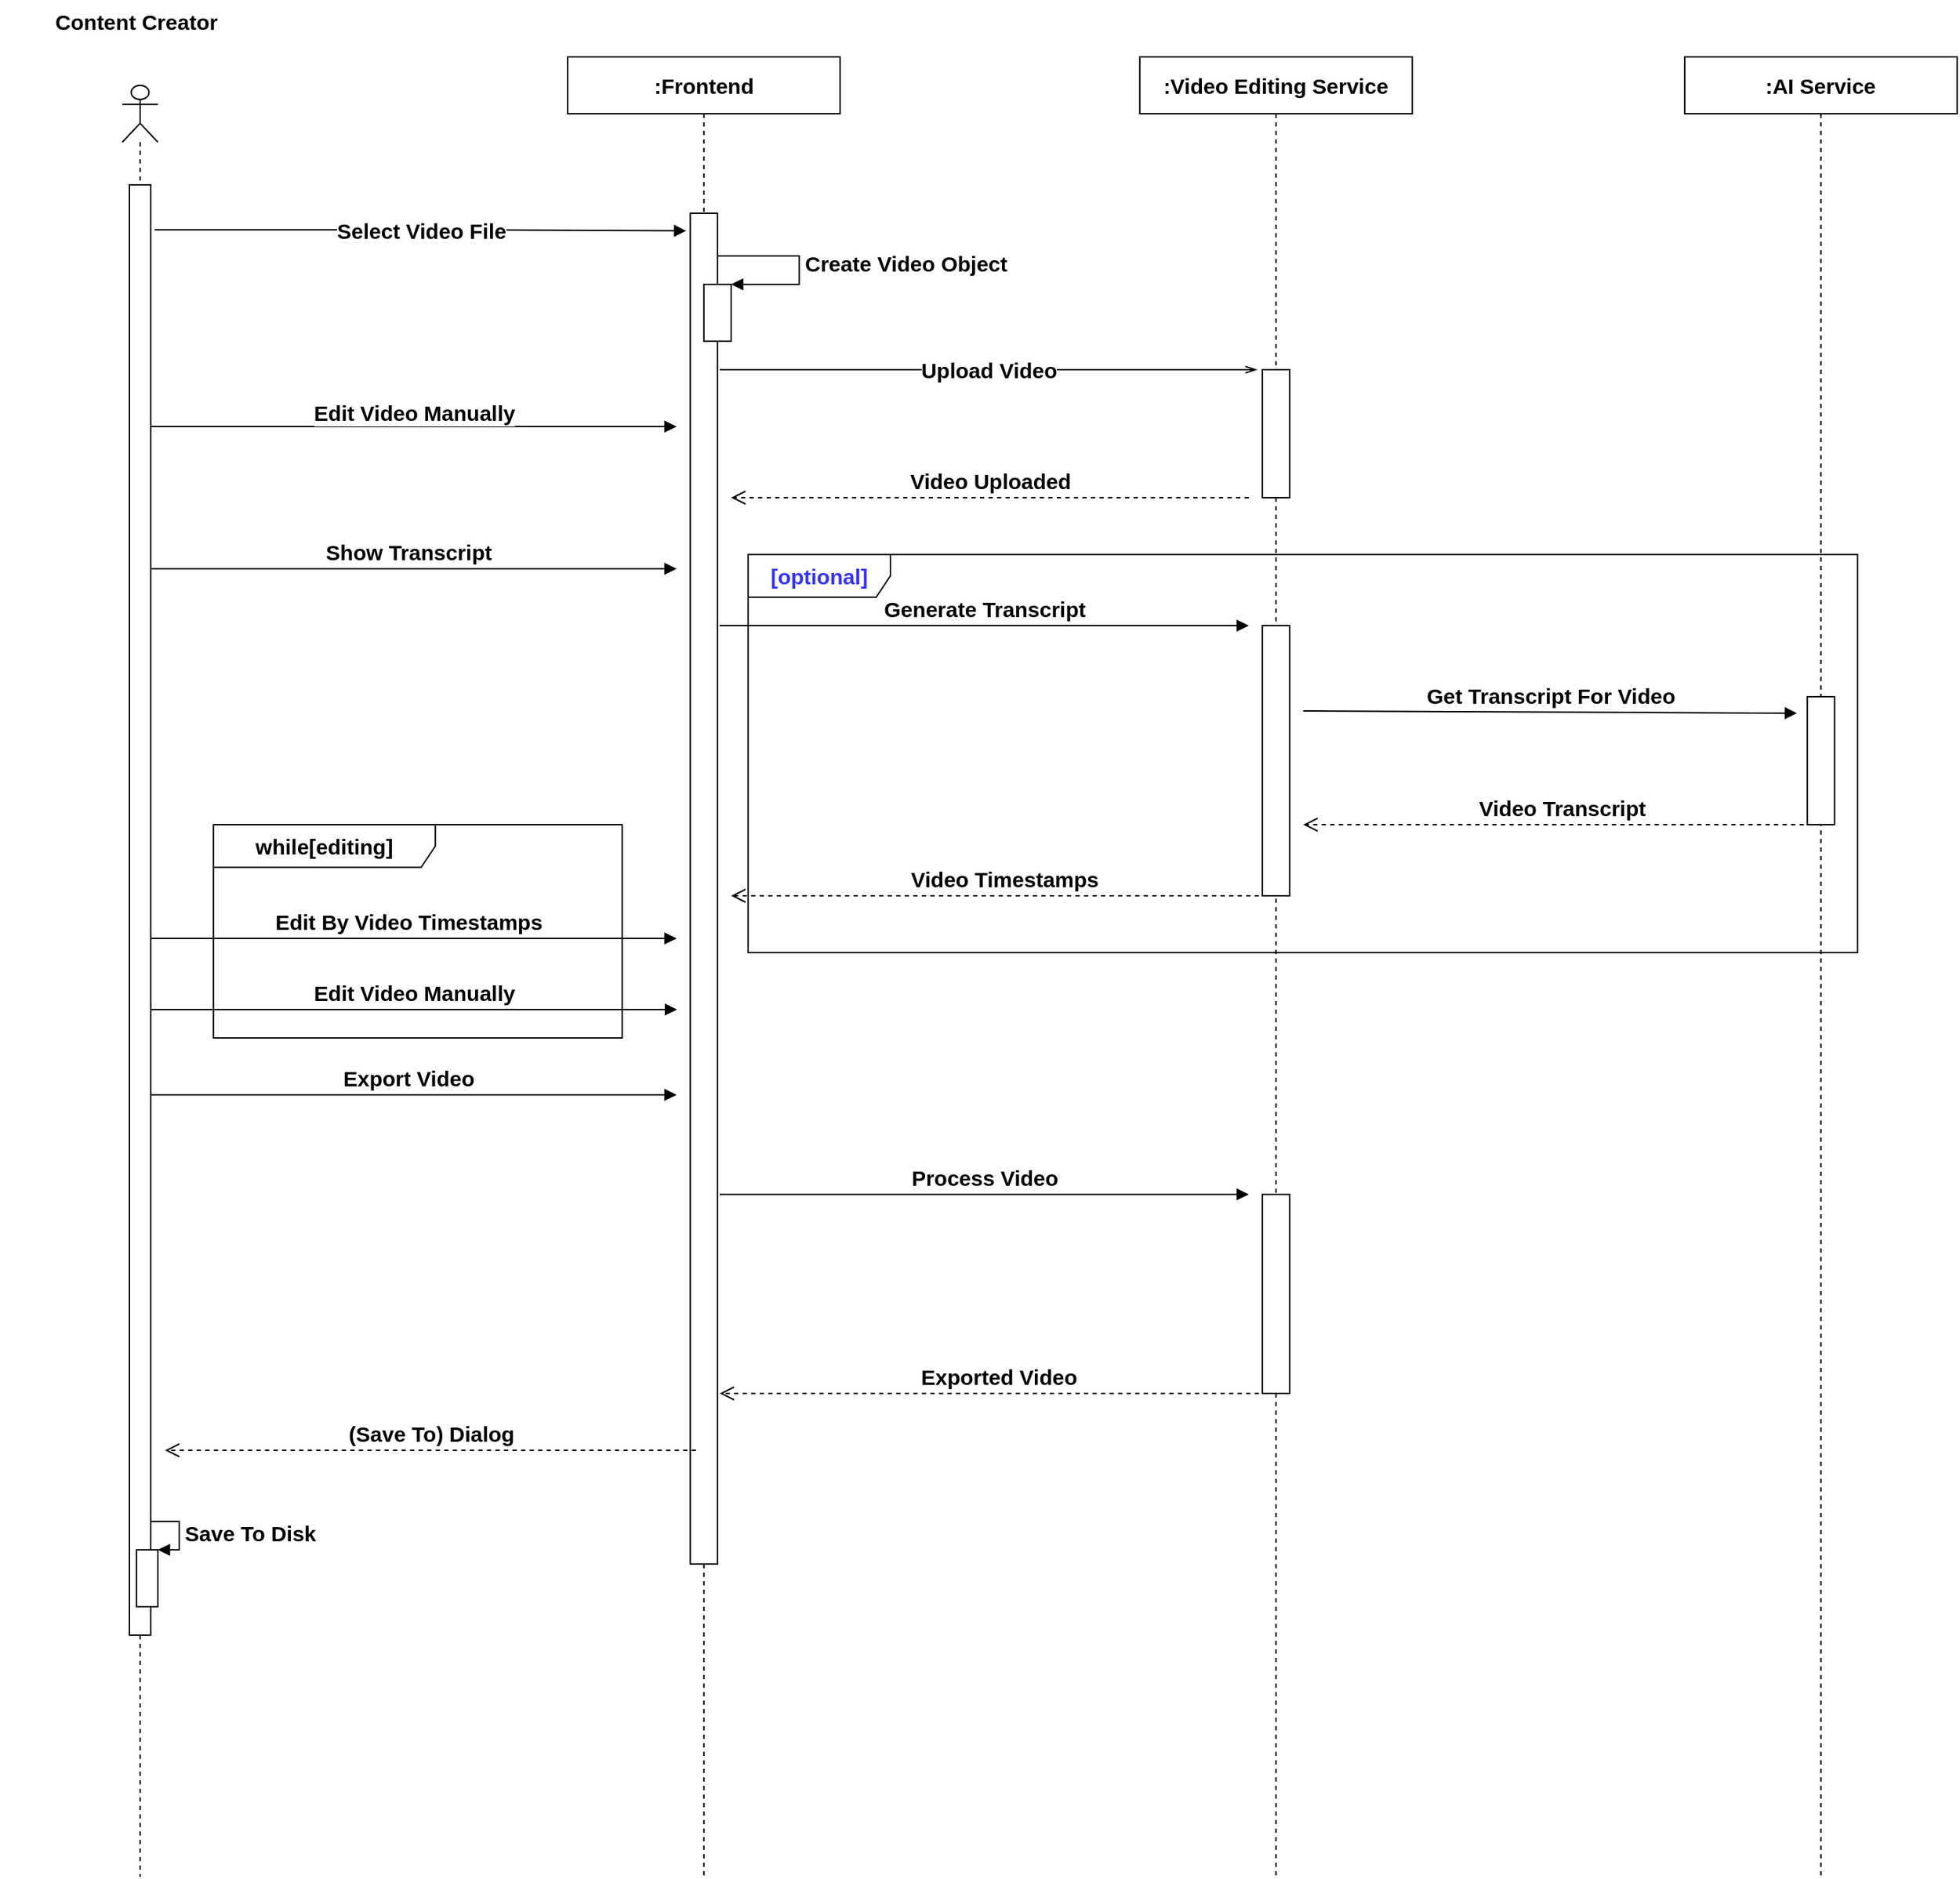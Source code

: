 <mxfile version="20.3.0" type="device"><diagram id="kgpKYQtTHZ0yAKxKKP6v" name="Page-1"><mxGraphModel dx="1730" dy="1068" grid="1" gridSize="10" guides="1" tooltips="1" connect="1" arrows="1" fold="1" page="1" pageScale="1" pageWidth="850" pageHeight="1100" math="0" shadow="0"><root><mxCell id="0"/><mxCell id="1" parent="0"/><mxCell id="FUyVQp9S52fzRCHNWJQw-3" value="Content Creator" style="text;html=1;strokeColor=none;fillColor=none;align=center;verticalAlign=middle;whiteSpace=wrap;rounded=0;fontSize=15;fontStyle=1" parent="1" vertex="1"><mxGeometry x="54.23" y="40" width="191.549" height="30" as="geometry"/></mxCell><mxCell id="FUyVQp9S52fzRCHNWJQw-5" value=":Frontend" style="shape=umlLifeline;perimeter=lifelinePerimeter;whiteSpace=wrap;html=1;container=1;collapsible=0;recursiveResize=0;outlineConnect=0;fontSize=15;fontStyle=1" parent="1" vertex="1"><mxGeometry x="453.1" y="80" width="191.55" height="1280" as="geometry"/></mxCell><mxCell id="FUyVQp9S52fzRCHNWJQw-9" value="" style="html=1;points=[];perimeter=orthogonalPerimeter;fontSize=15;fontStyle=1" parent="FUyVQp9S52fzRCHNWJQw-5" vertex="1"><mxGeometry x="86.2" y="110" width="19.15" height="950" as="geometry"/></mxCell><mxCell id="FUyVQp9S52fzRCHNWJQw-14" value="Upload Video" style="edgeStyle=elbowEdgeStyle;fontSize=15;html=1;endArrow=openThin;endFill=0;rounded=0;fontStyle=1" parent="FUyVQp9S52fzRCHNWJQw-5" edge="1"><mxGeometry width="160" relative="1" as="geometry"><mxPoint x="106.901" y="220" as="sourcePoint"/><mxPoint x="484.62" y="220" as="targetPoint"/><Array as="points"><mxPoint x="321.803" y="220"/></Array></mxGeometry></mxCell><mxCell id="FUyVQp9S52fzRCHNWJQw-17" value="" style="html=1;points=[];perimeter=orthogonalPerimeter;fontSize=15;fontStyle=1" parent="FUyVQp9S52fzRCHNWJQw-5" vertex="1"><mxGeometry x="95.775" y="160" width="19.155" height="40" as="geometry"/></mxCell><mxCell id="FUyVQp9S52fzRCHNWJQw-18" value="Create Video Object" style="edgeStyle=orthogonalEdgeStyle;html=1;align=left;spacingLeft=2;endArrow=block;rounded=0;entryX=1;entryY=0;fontSize=15;fontStyle=1" parent="FUyVQp9S52fzRCHNWJQw-5" target="FUyVQp9S52fzRCHNWJQw-17" edge="1"><mxGeometry relative="1" as="geometry"><mxPoint x="105.352" y="140" as="sourcePoint"/><Array as="points"><mxPoint x="162.817" y="140"/></Array></mxGeometry></mxCell><mxCell id="FUyVQp9S52fzRCHNWJQw-23" value="Generate Transcript" style="html=1;verticalAlign=bottom;endArrow=block;rounded=0;fontSize=15;fontStyle=1" parent="FUyVQp9S52fzRCHNWJQw-5" edge="1"><mxGeometry width="80" relative="1" as="geometry"><mxPoint x="106.901" y="400" as="sourcePoint"/><mxPoint x="478.873" y="400" as="targetPoint"/></mxGeometry></mxCell><mxCell id="FUyVQp9S52fzRCHNWJQw-39" value="Process Video" style="html=1;verticalAlign=bottom;endArrow=block;rounded=0;fontSize=15;fontStyle=1" parent="FUyVQp9S52fzRCHNWJQw-5" edge="1"><mxGeometry width="80" relative="1" as="geometry"><mxPoint x="106.901" y="800" as="sourcePoint"/><mxPoint x="478.873" y="800" as="targetPoint"/></mxGeometry></mxCell><mxCell id="FUyVQp9S52fzRCHNWJQw-8" value="Select Video File" style="edgeStyle=elbowEdgeStyle;fontSize=15;html=1;endArrow=block;endFill=1;rounded=0;exitX=1.181;exitY=0.031;exitDx=0;exitDy=0;exitPerimeter=0;entryX=-0.15;entryY=0.013;entryDx=0;entryDy=0;entryPerimeter=0;fontStyle=1" parent="1" source="FUyVQp9S52fzRCHNWJQw-46" target="FUyVQp9S52fzRCHNWJQw-9" edge="1"><mxGeometry width="160" relative="1" as="geometry"><mxPoint x="175.352" y="170" as="sourcePoint"/><mxPoint x="529.718" y="170" as="targetPoint"/><Array as="points"><mxPoint x="386.056" y="170"/></Array></mxGeometry></mxCell><mxCell id="FUyVQp9S52fzRCHNWJQw-12" value=":Video Editing Service" style="shape=umlLifeline;perimeter=lifelinePerimeter;whiteSpace=wrap;html=1;container=1;collapsible=0;recursiveResize=0;outlineConnect=0;fontSize=15;fontStyle=1" parent="1" vertex="1"><mxGeometry x="855.35" y="80" width="191.55" height="1280" as="geometry"/></mxCell><mxCell id="FUyVQp9S52fzRCHNWJQw-13" value="" style="html=1;points=[];perimeter=orthogonalPerimeter;fontSize=15;fontStyle=1" parent="FUyVQp9S52fzRCHNWJQw-12" vertex="1"><mxGeometry x="86.197" y="220" width="19.155" height="90" as="geometry"/></mxCell><mxCell id="FUyVQp9S52fzRCHNWJQw-22" value="" style="html=1;points=[];perimeter=orthogonalPerimeter;fontSize=15;fontStyle=1" parent="FUyVQp9S52fzRCHNWJQw-12" vertex="1"><mxGeometry x="86.197" y="400" width="19.155" height="190" as="geometry"/></mxCell><mxCell id="FUyVQp9S52fzRCHNWJQw-27" value="Get Transcript For Video" style="html=1;verticalAlign=bottom;endArrow=block;rounded=0;entryX=-0.38;entryY=0.129;entryDx=0;entryDy=0;entryPerimeter=0;fontSize=15;fontStyle=1" parent="FUyVQp9S52fzRCHNWJQw-12" target="FUyVQp9S52fzRCHNWJQw-26" edge="1"><mxGeometry width="80" relative="1" as="geometry"><mxPoint x="114.93" y="460" as="sourcePoint"/><mxPoint x="249.014" y="460" as="targetPoint"/></mxGeometry></mxCell><mxCell id="FUyVQp9S52fzRCHNWJQw-38" value="" style="html=1;points=[];perimeter=orthogonalPerimeter;fontSize=15;fontStyle=1" parent="FUyVQp9S52fzRCHNWJQw-12" vertex="1"><mxGeometry x="86.197" y="800" width="19.155" height="140" as="geometry"/></mxCell><mxCell id="FUyVQp9S52fzRCHNWJQw-19" value="Edit Video Manually" style="edgeStyle=elbowEdgeStyle;fontSize=15;html=1;endArrow=block;endFill=1;rounded=0;fontStyle=1" parent="1" edge="1"><mxGeometry y="10" width="160" relative="1" as="geometry"><mxPoint x="160" y="340" as="sourcePoint"/><mxPoint x="529.718" y="340" as="targetPoint"/><mxPoint as="offset"/></mxGeometry></mxCell><mxCell id="FUyVQp9S52fzRCHNWJQw-20" value="Video Uploaded" style="html=1;verticalAlign=bottom;endArrow=open;dashed=1;endSize=8;rounded=0;fontSize=15;fontStyle=1" parent="1" edge="1"><mxGeometry relative="1" as="geometry"><mxPoint x="931.972" y="390" as="sourcePoint"/><mxPoint x="568.028" y="390" as="targetPoint"/></mxGeometry></mxCell><mxCell id="FUyVQp9S52fzRCHNWJQw-21" value="Show Transcript" style="html=1;verticalAlign=bottom;endArrow=block;rounded=0;fontSize=15;fontStyle=1" parent="1" source="FUyVQp9S52fzRCHNWJQw-44" edge="1"><mxGeometry width="80" relative="1" as="geometry"><mxPoint x="184.93" y="440" as="sourcePoint"/><mxPoint x="529.718" y="440" as="targetPoint"/></mxGeometry></mxCell><mxCell id="FUyVQp9S52fzRCHNWJQw-24" value=":AI Service" style="shape=umlLifeline;perimeter=lifelinePerimeter;whiteSpace=wrap;html=1;container=1;collapsible=0;recursiveResize=0;outlineConnect=0;fontSize=15;fontStyle=1" parent="1" vertex="1"><mxGeometry x="1238.45" y="80" width="191.55" height="1280" as="geometry"/></mxCell><mxCell id="FUyVQp9S52fzRCHNWJQw-26" value="" style="html=1;points=[];perimeter=orthogonalPerimeter;fontSize=15;fontStyle=1" parent="FUyVQp9S52fzRCHNWJQw-24" vertex="1"><mxGeometry x="86.197" y="450" width="19.155" height="90" as="geometry"/></mxCell><mxCell id="FUyVQp9S52fzRCHNWJQw-28" value="Video Transcript" style="html=1;verticalAlign=bottom;endArrow=open;dashed=1;endSize=8;rounded=0;fontSize=15;fontStyle=1" parent="1" edge="1"><mxGeometry relative="1" as="geometry"><mxPoint x="1334.225" y="620" as="sourcePoint"/><mxPoint x="970.282" y="620" as="targetPoint"/></mxGeometry></mxCell><mxCell id="FUyVQp9S52fzRCHNWJQw-29" value="Video Timestamps" style="html=1;verticalAlign=bottom;endArrow=open;dashed=1;endSize=8;rounded=0;fontSize=15;fontStyle=1" parent="1" edge="1"><mxGeometry relative="1" as="geometry"><mxPoint x="951.127" y="670" as="sourcePoint"/><mxPoint x="568.028" y="670" as="targetPoint"/></mxGeometry></mxCell><mxCell id="FUyVQp9S52fzRCHNWJQw-32" value="Edit By Video Timestamps" style="html=1;verticalAlign=bottom;endArrow=block;rounded=0;fontSize=15;fontStyle=1" parent="1" source="FUyVQp9S52fzRCHNWJQw-44" edge="1"><mxGeometry width="80" relative="1" as="geometry"><mxPoint x="184.93" y="700" as="sourcePoint"/><mxPoint x="529.718" y="700" as="targetPoint"/></mxGeometry></mxCell><mxCell id="FUyVQp9S52fzRCHNWJQw-35" value="while[editing]" style="shape=umlFrame;whiteSpace=wrap;html=1;width=156;height=30;fontSize=15;fontStyle=1" parent="1" vertex="1"><mxGeometry x="204.085" y="620" width="287.324" height="150" as="geometry"/></mxCell><mxCell id="FUyVQp9S52fzRCHNWJQw-37" value="Export Video" style="html=1;verticalAlign=bottom;endArrow=block;rounded=0;fontSize=15;fontStyle=1" parent="1" source="FUyVQp9S52fzRCHNWJQw-44" edge="1"><mxGeometry width="80" relative="1" as="geometry"><mxPoint x="184.93" y="810" as="sourcePoint"/><mxPoint x="529.718" y="810" as="targetPoint"/></mxGeometry></mxCell><mxCell id="FUyVQp9S52fzRCHNWJQw-40" value="Exported Video" style="html=1;verticalAlign=bottom;endArrow=open;dashed=1;endSize=8;rounded=0;fontSize=15;fontStyle=1" parent="1" edge="1"><mxGeometry relative="1" as="geometry"><mxPoint x="951.127" y="1020" as="sourcePoint"/><mxPoint x="560" y="1020" as="targetPoint"/></mxGeometry></mxCell><mxCell id="FUyVQp9S52fzRCHNWJQw-44" value="" style="shape=umlLifeline;participant=umlActor;perimeter=lifelinePerimeter;whiteSpace=wrap;html=1;container=1;collapsible=0;recursiveResize=0;verticalAlign=top;spacingTop=36;outlineConnect=0;fontSize=15;fontStyle=1" parent="1" vertex="1"><mxGeometry x="140" y="100" width="25" height="1260" as="geometry"/></mxCell><mxCell id="FUyVQp9S52fzRCHNWJQw-46" value="" style="html=1;points=[];perimeter=orthogonalPerimeter;fontSize=15;fontStyle=1" parent="FUyVQp9S52fzRCHNWJQw-44" vertex="1"><mxGeometry x="5" y="70" width="15" height="1020" as="geometry"/></mxCell><mxCell id="FUyVQp9S52fzRCHNWJQw-49" value="" style="html=1;points=[];perimeter=orthogonalPerimeter;fontSize=15;fontStyle=1" parent="FUyVQp9S52fzRCHNWJQw-44" vertex="1"><mxGeometry x="10" y="1030" width="15" height="40" as="geometry"/></mxCell><mxCell id="FUyVQp9S52fzRCHNWJQw-50" value="Save To Disk" style="edgeStyle=orthogonalEdgeStyle;html=1;align=left;spacingLeft=2;endArrow=block;rounded=0;entryX=1;entryY=0;fontSize=15;fontStyle=1" parent="FUyVQp9S52fzRCHNWJQw-44" target="FUyVQp9S52fzRCHNWJQw-49" edge="1"><mxGeometry relative="1" as="geometry"><mxPoint x="20" y="1010" as="sourcePoint"/><Array as="points"><mxPoint x="40" y="1010"/></Array></mxGeometry></mxCell><mxCell id="FUyVQp9S52fzRCHNWJQw-47" value="&lt;font style=&quot;font-size: 15px;&quot;&gt;Edit Video Manually&lt;/font&gt;" style="html=1;verticalAlign=bottom;endArrow=block;rounded=0;fontSize=15;fontStyle=1" parent="1" edge="1"><mxGeometry width="80" relative="1" as="geometry"><mxPoint x="160" y="750" as="sourcePoint"/><mxPoint x="530" y="750" as="targetPoint"/></mxGeometry></mxCell><mxCell id="FUyVQp9S52fzRCHNWJQw-48" value="(Save To) Dialog" style="html=1;verticalAlign=bottom;endArrow=open;dashed=1;endSize=8;rounded=0;fontSize=15;fontStyle=1" parent="1" edge="1"><mxGeometry relative="1" as="geometry"><mxPoint x="543.307" y="1060" as="sourcePoint"/><mxPoint x="170" y="1060" as="targetPoint"/></mxGeometry></mxCell><mxCell id="eOaUfKRZ5q9rTKTQQlV8-3" value="&lt;font color=&quot;#3333ff&quot; style=&quot;font-size: 15px;&quot;&gt;[optional]&lt;/font&gt;" style="shape=umlFrame;whiteSpace=wrap;html=1;strokeColor=default;fontColor=#0000FF;fillColor=none;fontSize=15;fontStyle=1;width=100;height=30;" vertex="1" parent="1"><mxGeometry x="580" y="430" width="780" height="280" as="geometry"/></mxCell></root></mxGraphModel></diagram></mxfile>